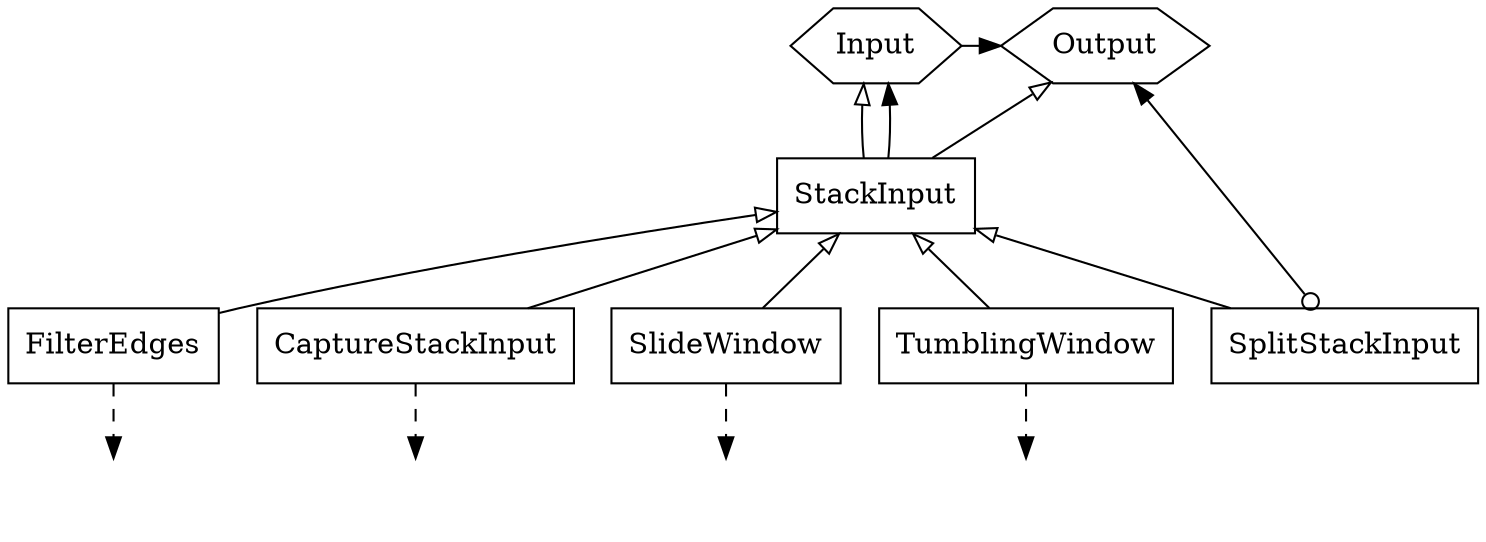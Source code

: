 digraph {

	layout = dot;
	node [shape = rect];

	Output [shape = hexagon];
	Input [shape = hexagon];
	{ Input -> Output; rank = same; }
	
	StackInput;
	Input -> StackInput [arrowtail = onormal, dir = back];
	Output -> StackInput [arrowtail = onormal, dir = back];
	StackInput -> Input;
	
	FilterEdges;
	StackInput -> FilterEdges [arrowtail = onormal, dir = back];
	FilterEdgesGraph [image = "graph.gv.png", shape = none, label = ""];
	FilterEdges -> FilterEdgesGraph [style = dashed];
	
	CaptureStackInput;
	StackInput -> CaptureStackInput [arrowtail = onormal, dir = back];
	CaptureStackInputGraph [image = "graph.gv.png", shape = none, label = ""];
	CaptureStackInput -> CaptureStackInputGraph [style = dashed];
	
	SplitStackInput;
	StackInput -> SplitStackInput  [arrowtail = onormal, dir = back];
	SplitStackInput -> Output [dir = both, arrowtail = odot];
	
	SlideWindow;
	StackInput -> SlideWindow [arrowtail = onormal, dir = back];
	SlideWindowGraph [image = "timedgraph.gv.png", shape = none, label = ""];
	SlideWindow -> SlideWindowGraph [style = dashed];
	
	TumblingWindow;
	StackInput -> TumblingWindow [arrowtail = onormal, dir = back];
	TumblingWindowEdgeList [image = "edgelist.gv.png", shape = none, label = ""];
	TumblingWindow -> TumblingWindowEdgeList [style = dashed];

}
